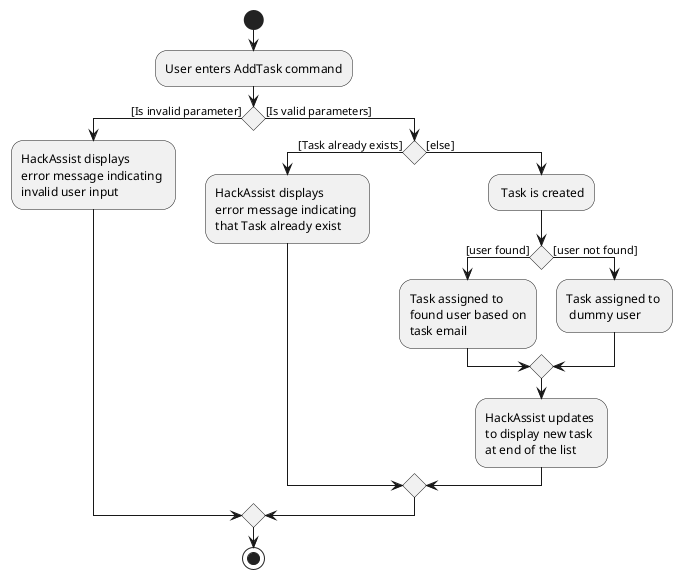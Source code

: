 @startuml
start
:User enters AddTask command;

if () then ([Is invalid parameter])
    :HackAssist displays \nerror message indicating \ninvalid user input;

else ([Is valid parameters])

    if () then ([Task already exists])
        :HackAssist displays \nerror message indicating \nthat Task already exist;
    else ([else])
        : Task is created;
        if () then ([user found])
             :Task assigned to \nfound user based on\ntask email;
        else ([user not found])
             :Task assigned to \n dummy user;

           endif

        :HackAssist updates \nto display new task\nat end of the list;
    endif

endif
stop

@enduml